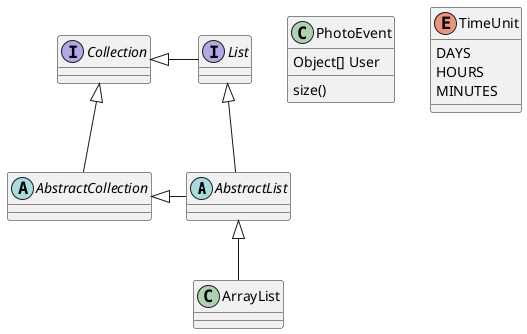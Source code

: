 @startuml

abstract class AbstractList
abstract AbstractCollection
interface List
interface Collection

List <|-- AbstractList
Collection <|-- AbstractCollection

Collection <|- List
AbstractCollection <|- AbstractList
AbstractList <|-- ArrayList

class PhotoEvent {
Object[] User

size()
}




enum TimeUnit {
DAYS
HOURS
MINUTES
}

@enduml